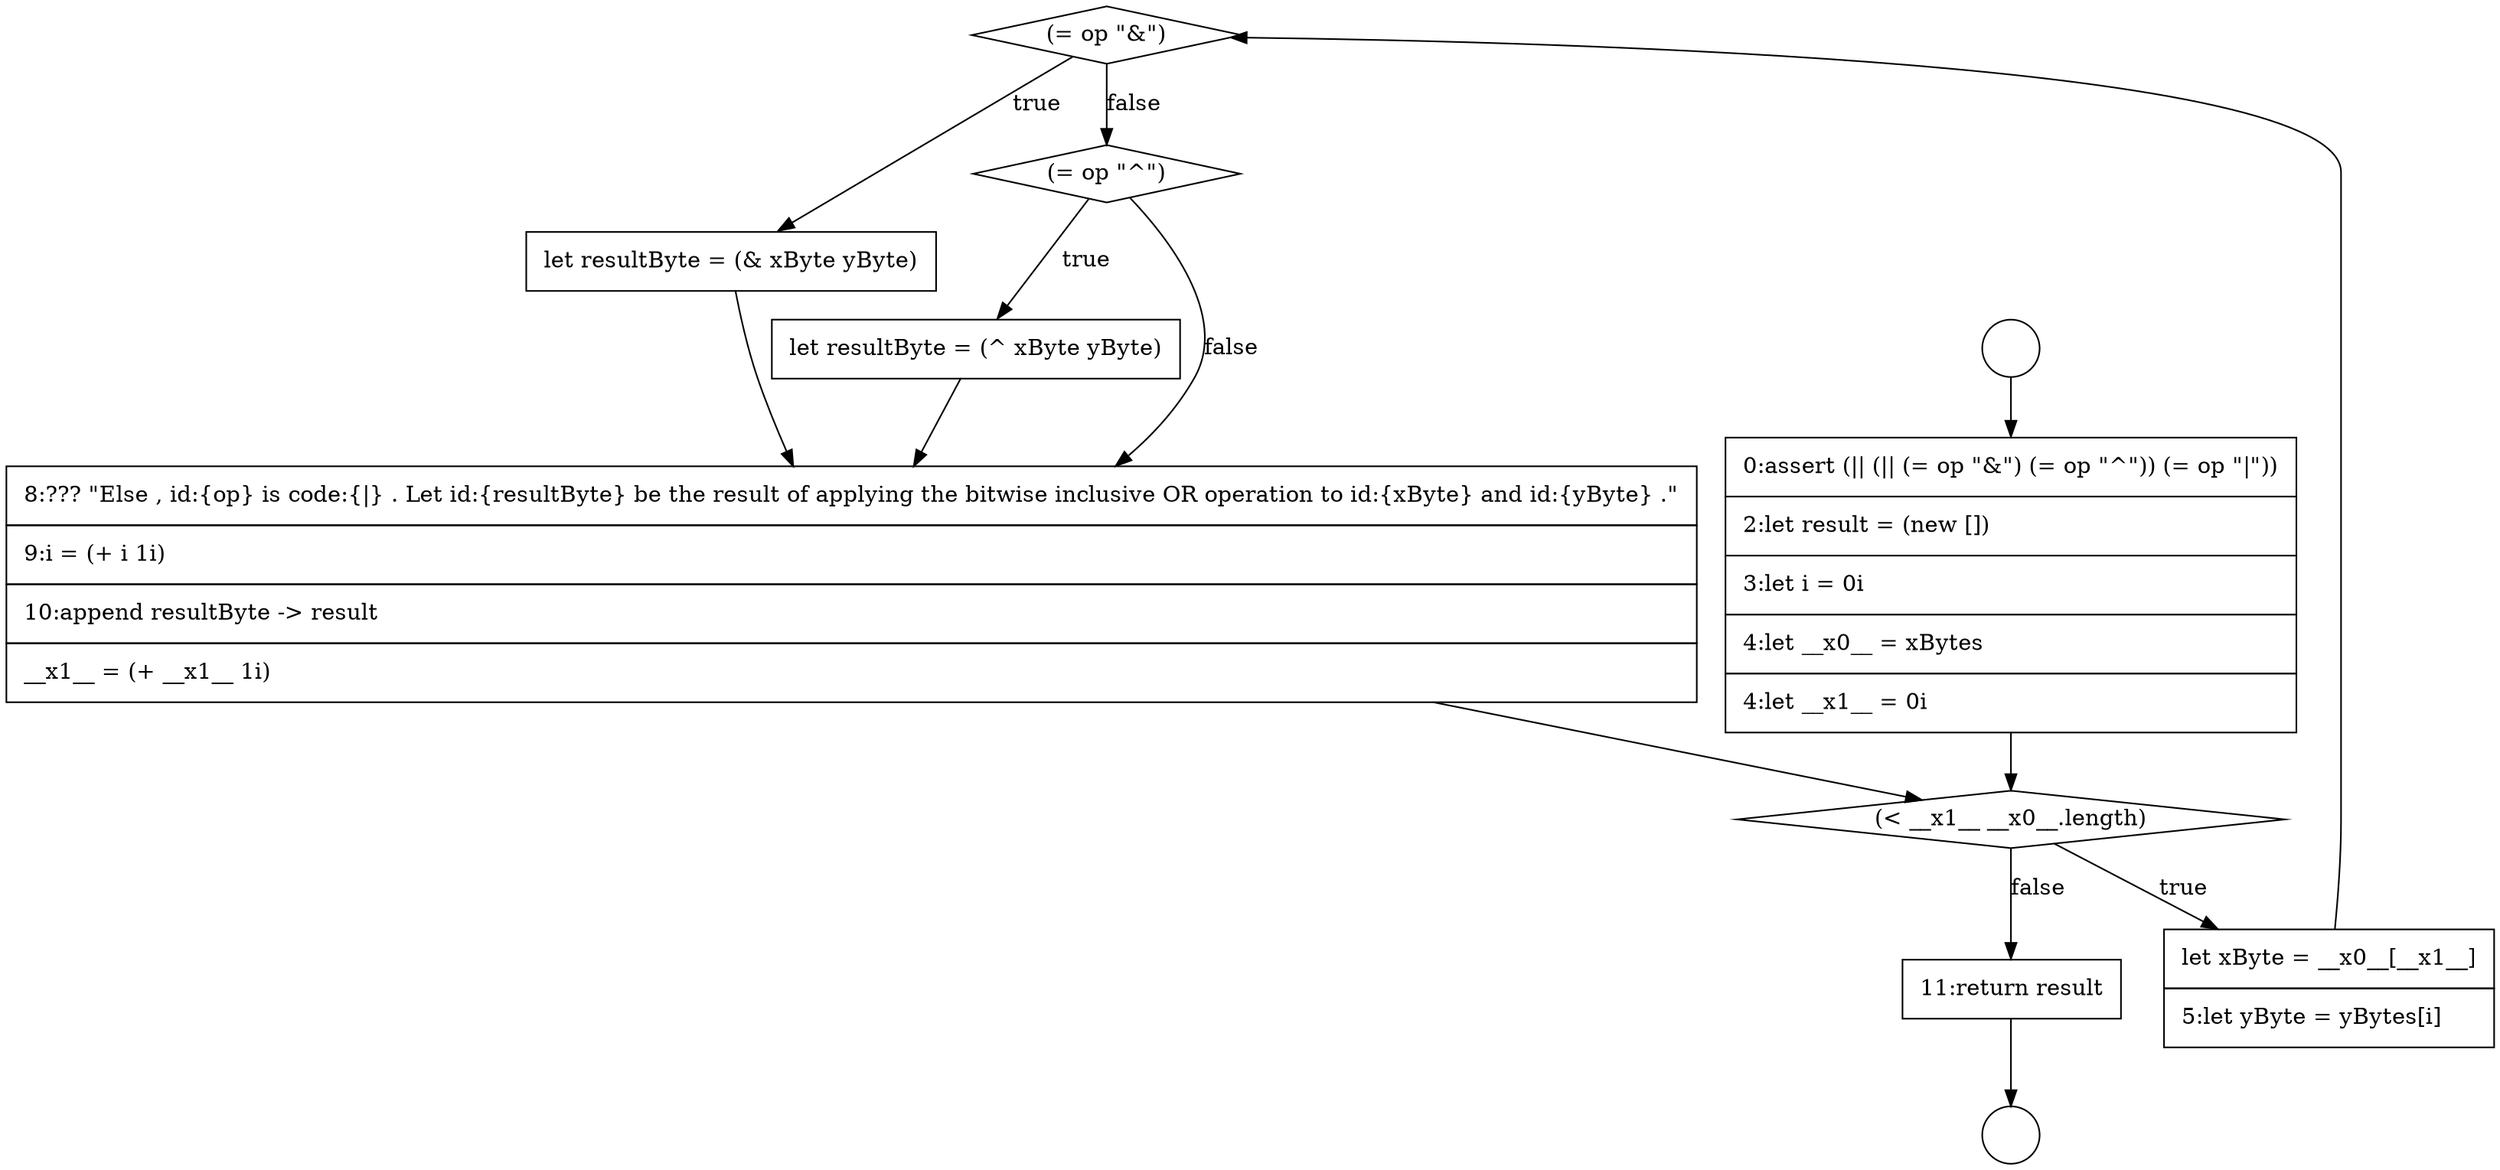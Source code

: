 digraph {
  node17955 [shape=diamond, label=<<font color="black">(= op &quot;&amp;&quot;)</font>> color="black" fillcolor="white" style=filled]
  node17958 [shape=none, margin=0, label=<<font color="black">
    <table border="0" cellborder="1" cellspacing="0" cellpadding="10">
      <tr><td align="left">let resultByte = (^ xByte yByte)</td></tr>
    </table>
  </font>> color="black" fillcolor="white" style=filled]
  node17952 [shape=none, margin=0, label=<<font color="black">
    <table border="0" cellborder="1" cellspacing="0" cellpadding="10">
      <tr><td align="left">0:assert (|| (|| (= op &quot;&amp;&quot;) (= op &quot;^&quot;)) (= op &quot;|&quot;))</td></tr>
      <tr><td align="left">2:let result = (new [])</td></tr>
      <tr><td align="left">3:let i = 0i</td></tr>
      <tr><td align="left">4:let __x0__ = xBytes</td></tr>
      <tr><td align="left">4:let __x1__ = 0i</td></tr>
    </table>
  </font>> color="black" fillcolor="white" style=filled]
  node17957 [shape=diamond, label=<<font color="black">(= op &quot;^&quot;)</font>> color="black" fillcolor="white" style=filled]
  node17953 [shape=diamond, label=<<font color="black">(&lt; __x1__ __x0__.length)</font>> color="black" fillcolor="white" style=filled]
  node17956 [shape=none, margin=0, label=<<font color="black">
    <table border="0" cellborder="1" cellspacing="0" cellpadding="10">
      <tr><td align="left">let resultByte = (&amp; xByte yByte)</td></tr>
    </table>
  </font>> color="black" fillcolor="white" style=filled]
  node17954 [shape=none, margin=0, label=<<font color="black">
    <table border="0" cellborder="1" cellspacing="0" cellpadding="10">
      <tr><td align="left">let xByte = __x0__[__x1__]</td></tr>
      <tr><td align="left">5:let yByte = yBytes[i]</td></tr>
    </table>
  </font>> color="black" fillcolor="white" style=filled]
  node17959 [shape=none, margin=0, label=<<font color="black">
    <table border="0" cellborder="1" cellspacing="0" cellpadding="10">
      <tr><td align="left">8:??? &quot;Else , id:{op} is code:{|} . Let id:{resultByte} be the result of applying the bitwise inclusive OR operation to id:{xByte} and id:{yByte} .&quot;</td></tr>
      <tr><td align="left">9:i = (+ i 1i)</td></tr>
      <tr><td align="left">10:append resultByte -&gt; result</td></tr>
      <tr><td align="left">__x1__ = (+ __x1__ 1i)</td></tr>
    </table>
  </font>> color="black" fillcolor="white" style=filled]
  node17950 [shape=circle label=" " color="black" fillcolor="white" style=filled]
  node17960 [shape=none, margin=0, label=<<font color="black">
    <table border="0" cellborder="1" cellspacing="0" cellpadding="10">
      <tr><td align="left">11:return result</td></tr>
    </table>
  </font>> color="black" fillcolor="white" style=filled]
  node17951 [shape=circle label=" " color="black" fillcolor="white" style=filled]
  node17953 -> node17954 [label=<<font color="black">true</font>> color="black"]
  node17953 -> node17960 [label=<<font color="black">false</font>> color="black"]
  node17960 -> node17951 [ color="black"]
  node17956 -> node17959 [ color="black"]
  node17952 -> node17953 [ color="black"]
  node17954 -> node17955 [ color="black"]
  node17959 -> node17953 [ color="black"]
  node17958 -> node17959 [ color="black"]
  node17950 -> node17952 [ color="black"]
  node17955 -> node17956 [label=<<font color="black">true</font>> color="black"]
  node17955 -> node17957 [label=<<font color="black">false</font>> color="black"]
  node17957 -> node17958 [label=<<font color="black">true</font>> color="black"]
  node17957 -> node17959 [label=<<font color="black">false</font>> color="black"]
}
